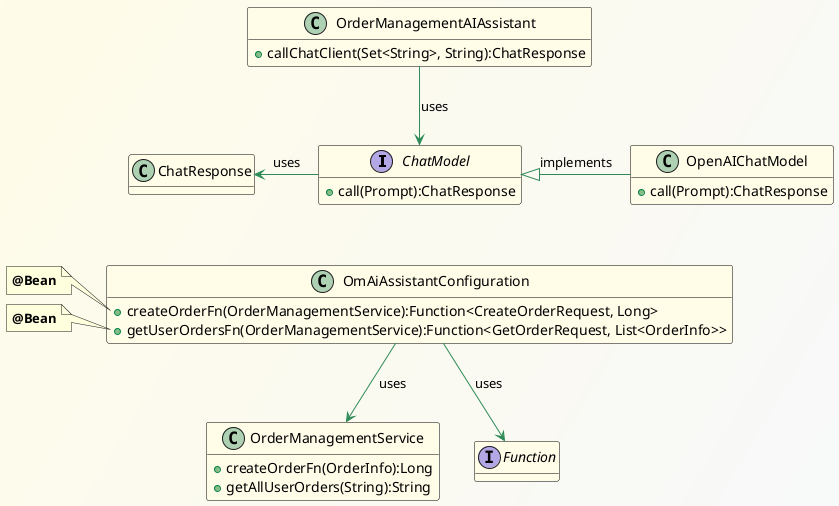 @startuml
'https://plantuml.com/class-diagram
hide empty attributes
skinparam Handwritten false
skinparam ClassBorderColor black
skinparam BackgroundColor #fffce8/#f8f9fa
skinparam class {
 ArrowColor SeaGreen
 BackgroundColor #fffce8
}

interface ChatModel {
  +call(Prompt):ChatResponse
}
class OpenAIChatModel {
  +call(Prompt):ChatResponse
}
class ChatResponse {
}

class OmAiAssistantConfiguration {
  +createOrderFn(OrderManagementService):Function<CreateOrderRequest, Long>
  +getUserOrdersFn(OrderManagementService):Function<GetOrderRequest, List<OrderInfo>>
}

class OrderManagementAIAssistant {
  +callChatClient(Set<String>, String):ChatResponse
}

class OrderManagementService {
  +createOrderFn(OrderInfo):Long
  +getAllUserOrders(String):String
}

interface Function {
}

note left of OmAiAssistantConfiguration::createOrderFn
 <b>@Bean</b>
end note
note left of OmAiAssistantConfiguration::getUserOrdersFn
 <b>@Bean</b>
end note

OmAiAssistantConfiguration --> OrderManagementService: uses
OmAiAssistantConfiguration --> Function:uses
OpenAIChatModel -left|> ChatModel:implements
OrderManagementAIAssistant --> ChatModel:uses
ChatModel -left-> ChatResponse:uses
ChatModel -[hidden]-> OmAiAssistantConfiguration

@enduml